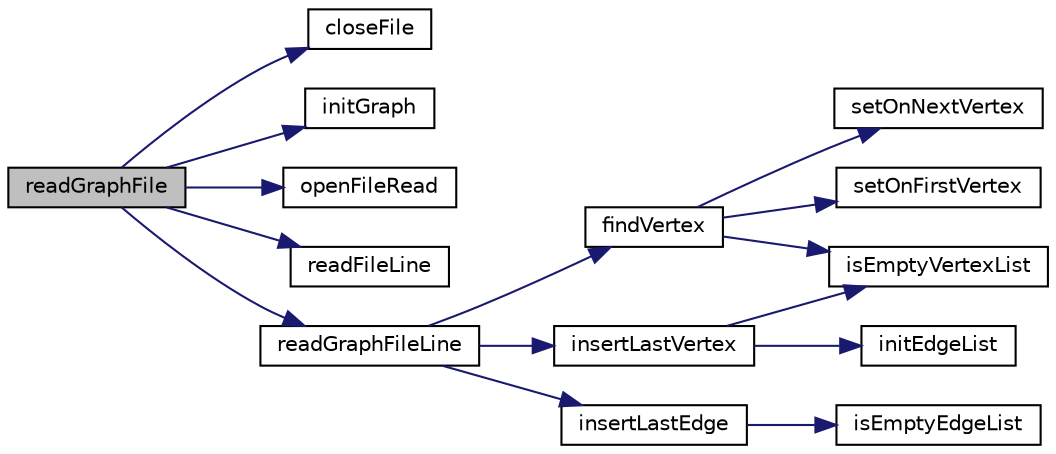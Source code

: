 digraph "readGraphFile"
{
 // LATEX_PDF_SIZE
  edge [fontname="Helvetica",fontsize="10",labelfontname="Helvetica",labelfontsize="10"];
  node [fontname="Helvetica",fontsize="10",shape=record];
  rankdir="LR";
  Node1 [label="readGraphFile",height=0.2,width=0.4,color="black", fillcolor="grey75", style="filled", fontcolor="black",tooltip=" "];
  Node1 -> Node2 [color="midnightblue",fontsize="10",style="solid",fontname="Helvetica"];
  Node2 [label="closeFile",height=0.2,width=0.4,color="black", fillcolor="white", style="filled",URL="$file_8c.html#a9e249321eafc2f7d0f64efb62c37fbde",tooltip=" "];
  Node1 -> Node3 [color="midnightblue",fontsize="10",style="solid",fontname="Helvetica"];
  Node3 [label="initGraph",height=0.2,width=0.4,color="black", fillcolor="white", style="filled",URL="$graph_8c.html#aa920b43d2df996a9e7b467bc9e5fd5c5",tooltip=" "];
  Node1 -> Node4 [color="midnightblue",fontsize="10",style="solid",fontname="Helvetica"];
  Node4 [label="openFileRead",height=0.2,width=0.4,color="black", fillcolor="white", style="filled",URL="$file_8c.html#a1f4d7c70c91bafa98a792b1b7dbc6053",tooltip=" "];
  Node1 -> Node5 [color="midnightblue",fontsize="10",style="solid",fontname="Helvetica"];
  Node5 [label="readFileLine",height=0.2,width=0.4,color="black", fillcolor="white", style="filled",URL="$file_8c.html#abbd186fbdc9db57aa8920ae5cde39131",tooltip=" "];
  Node1 -> Node6 [color="midnightblue",fontsize="10",style="solid",fontname="Helvetica"];
  Node6 [label="readGraphFileLine",height=0.2,width=0.4,color="black", fillcolor="white", style="filled",URL="$file_8c.html#a6bf9c8503192318e485bb587c7ef8217",tooltip=" "];
  Node6 -> Node7 [color="midnightblue",fontsize="10",style="solid",fontname="Helvetica"];
  Node7 [label="findVertex",height=0.2,width=0.4,color="black", fillcolor="white", style="filled",URL="$graph_8c.html#a9098b8e1dda296d4a762a4d09242ef9f",tooltip=" "];
  Node7 -> Node8 [color="midnightblue",fontsize="10",style="solid",fontname="Helvetica"];
  Node8 [label="isEmptyVertexList",height=0.2,width=0.4,color="black", fillcolor="white", style="filled",URL="$graph_8c.html#a1203008614bf8ce2b17f1bbaffecd007",tooltip=" "];
  Node7 -> Node9 [color="midnightblue",fontsize="10",style="solid",fontname="Helvetica"];
  Node9 [label="setOnFirstVertex",height=0.2,width=0.4,color="black", fillcolor="white", style="filled",URL="$graph_8c.html#a10e7eae43d2c901ee3f086585a9ac030",tooltip=" "];
  Node7 -> Node10 [color="midnightblue",fontsize="10",style="solid",fontname="Helvetica"];
  Node10 [label="setOnNextVertex",height=0.2,width=0.4,color="black", fillcolor="white", style="filled",URL="$graph_8c.html#a75e114a291a78e8c3a1c1815e78b99d3",tooltip=" "];
  Node6 -> Node11 [color="midnightblue",fontsize="10",style="solid",fontname="Helvetica"];
  Node11 [label="insertLastEdge",height=0.2,width=0.4,color="black", fillcolor="white", style="filled",URL="$graph_8c.html#a20361dff976356691a3543523058deb9",tooltip=" "];
  Node11 -> Node12 [color="midnightblue",fontsize="10",style="solid",fontname="Helvetica"];
  Node12 [label="isEmptyEdgeList",height=0.2,width=0.4,color="black", fillcolor="white", style="filled",URL="$graph_8c.html#a23fcce81161dcd61c227ea39044d3ddf",tooltip=" "];
  Node6 -> Node13 [color="midnightblue",fontsize="10",style="solid",fontname="Helvetica"];
  Node13 [label="insertLastVertex",height=0.2,width=0.4,color="black", fillcolor="white", style="filled",URL="$graph_8c.html#aa6dceb4cddd951fbc3b3148b39f5cf8e",tooltip=" "];
  Node13 -> Node14 [color="midnightblue",fontsize="10",style="solid",fontname="Helvetica"];
  Node14 [label="initEdgeList",height=0.2,width=0.4,color="black", fillcolor="white", style="filled",URL="$graph_8c.html#a2eb81d411cb89d30e0121d17dbb6d681",tooltip=" "];
  Node13 -> Node8 [color="midnightblue",fontsize="10",style="solid",fontname="Helvetica"];
}
